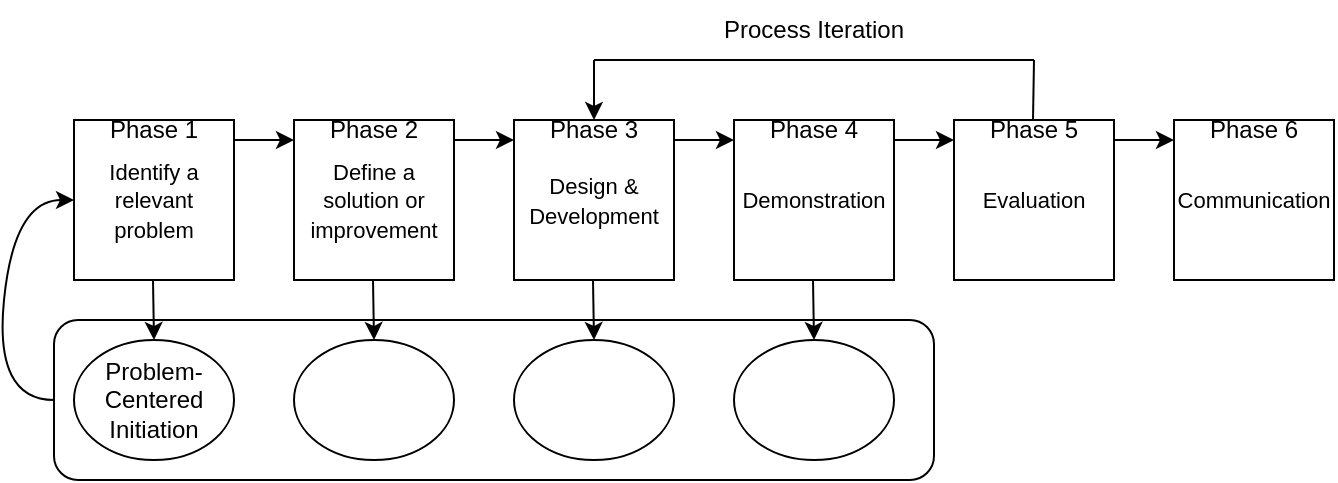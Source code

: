 <mxfile version="24.7.7">
  <diagram name="Page-1" id="jEW9U_bXJYBnuXSac5j7">
    <mxGraphModel dx="529" dy="294" grid="1" gridSize="10" guides="1" tooltips="1" connect="1" arrows="1" fold="1" page="1" pageScale="1" pageWidth="1169" pageHeight="827" math="0" shadow="0">
      <root>
        <mxCell id="0" />
        <mxCell id="1" parent="0" />
        <mxCell id="Z6GeiyVnoEUKx5BJEDNn-1" value="&lt;font style=&quot;font-size: 11px;&quot;&gt;Identify a relevant problem&lt;/font&gt;" style="whiteSpace=wrap;html=1;aspect=fixed;" parent="1" vertex="1">
          <mxGeometry x="130" y="100" width="80" height="80" as="geometry" />
        </mxCell>
        <mxCell id="Z6GeiyVnoEUKx5BJEDNn-2" value="&lt;font style=&quot;font-size: 11px;&quot;&gt;Define a solution or improvement&lt;/font&gt;" style="whiteSpace=wrap;html=1;aspect=fixed;" parent="1" vertex="1">
          <mxGeometry x="240" y="100" width="80" height="80" as="geometry" />
        </mxCell>
        <mxCell id="Z6GeiyVnoEUKx5BJEDNn-4" value="&lt;font style=&quot;font-size: 11px;&quot;&gt;Design &amp;amp; Development&lt;/font&gt;" style="whiteSpace=wrap;html=1;aspect=fixed;" parent="1" vertex="1">
          <mxGeometry x="350" y="100" width="80" height="80" as="geometry" />
        </mxCell>
        <mxCell id="Z6GeiyVnoEUKx5BJEDNn-5" value="&lt;font style=&quot;font-size: 11px;&quot;&gt;Demonstration&lt;/font&gt;" style="whiteSpace=wrap;html=1;aspect=fixed;" parent="1" vertex="1">
          <mxGeometry x="460" y="100" width="80" height="80" as="geometry" />
        </mxCell>
        <mxCell id="Z6GeiyVnoEUKx5BJEDNn-6" value="&lt;font style=&quot;font-size: 11px;&quot;&gt;Evaluation&lt;/font&gt;" style="whiteSpace=wrap;html=1;aspect=fixed;" parent="1" vertex="1">
          <mxGeometry x="570" y="100" width="80" height="80" as="geometry" />
        </mxCell>
        <mxCell id="Z6GeiyVnoEUKx5BJEDNn-7" value="&lt;font style=&quot;font-size: 11px;&quot;&gt;Communication&lt;/font&gt;" style="whiteSpace=wrap;html=1;aspect=fixed;" parent="1" vertex="1">
          <mxGeometry x="680" y="100" width="80" height="80" as="geometry" />
        </mxCell>
        <mxCell id="Z6GeiyVnoEUKx5BJEDNn-9" value="" style="endArrow=classic;html=1;rounded=0;" parent="1" edge="1">
          <mxGeometry width="50" height="50" relative="1" as="geometry">
            <mxPoint x="210" y="110" as="sourcePoint" />
            <mxPoint x="240" y="110" as="targetPoint" />
          </mxGeometry>
        </mxCell>
        <mxCell id="Z6GeiyVnoEUKx5BJEDNn-10" value="" style="endArrow=classic;html=1;rounded=0;" parent="1" edge="1">
          <mxGeometry width="50" height="50" relative="1" as="geometry">
            <mxPoint x="320" y="110" as="sourcePoint" />
            <mxPoint x="350" y="110" as="targetPoint" />
          </mxGeometry>
        </mxCell>
        <mxCell id="Z6GeiyVnoEUKx5BJEDNn-11" value="" style="endArrow=classic;html=1;rounded=0;" parent="1" edge="1">
          <mxGeometry width="50" height="50" relative="1" as="geometry">
            <mxPoint x="430" y="110" as="sourcePoint" />
            <mxPoint x="460" y="110" as="targetPoint" />
          </mxGeometry>
        </mxCell>
        <mxCell id="Z6GeiyVnoEUKx5BJEDNn-12" value="" style="endArrow=classic;html=1;rounded=0;" parent="1" edge="1">
          <mxGeometry width="50" height="50" relative="1" as="geometry">
            <mxPoint x="540" y="110" as="sourcePoint" />
            <mxPoint x="570" y="110" as="targetPoint" />
          </mxGeometry>
        </mxCell>
        <mxCell id="Z6GeiyVnoEUKx5BJEDNn-14" value="" style="endArrow=classic;html=1;rounded=0;" parent="1" edge="1">
          <mxGeometry width="50" height="50" relative="1" as="geometry">
            <mxPoint x="650" y="110" as="sourcePoint" />
            <mxPoint x="680" y="110" as="targetPoint" />
          </mxGeometry>
        </mxCell>
        <mxCell id="Z6GeiyVnoEUKx5BJEDNn-17" value="" style="endArrow=none;html=1;rounded=0;" parent="1" edge="1">
          <mxGeometry width="50" height="50" relative="1" as="geometry">
            <mxPoint x="609.5" y="100" as="sourcePoint" />
            <mxPoint x="610" y="70" as="targetPoint" />
          </mxGeometry>
        </mxCell>
        <mxCell id="Z6GeiyVnoEUKx5BJEDNn-18" value="" style="endArrow=none;html=1;rounded=0;" parent="1" edge="1">
          <mxGeometry width="50" height="50" relative="1" as="geometry">
            <mxPoint x="390" y="70" as="sourcePoint" />
            <mxPoint x="610" y="70" as="targetPoint" />
          </mxGeometry>
        </mxCell>
        <mxCell id="Z6GeiyVnoEUKx5BJEDNn-19" value="" style="endArrow=classic;html=1;rounded=0;" parent="1" edge="1">
          <mxGeometry width="50" height="50" relative="1" as="geometry">
            <mxPoint x="390" y="70" as="sourcePoint" />
            <mxPoint x="390" y="100" as="targetPoint" />
          </mxGeometry>
        </mxCell>
        <mxCell id="Z6GeiyVnoEUKx5BJEDNn-20" value="Process Iteration" style="text;html=1;align=center;verticalAlign=middle;whiteSpace=wrap;rounded=0;" parent="1" vertex="1">
          <mxGeometry x="440" y="40" width="120" height="30" as="geometry" />
        </mxCell>
        <mxCell id="Z6GeiyVnoEUKx5BJEDNn-21" value="Problem-Centered Initiation" style="ellipse;whiteSpace=wrap;html=1;" parent="1" vertex="1">
          <mxGeometry x="130" y="210" width="80" height="60" as="geometry" />
        </mxCell>
        <mxCell id="Z6GeiyVnoEUKx5BJEDNn-22" value="" style="endArrow=classic;html=1;rounded=0;" parent="1" edge="1">
          <mxGeometry width="50" height="50" relative="1" as="geometry">
            <mxPoint x="169.5" y="180" as="sourcePoint" />
            <mxPoint x="170" y="210" as="targetPoint" />
          </mxGeometry>
        </mxCell>
        <mxCell id="Z6GeiyVnoEUKx5BJEDNn-23" value="" style="ellipse;whiteSpace=wrap;html=1;" parent="1" vertex="1">
          <mxGeometry x="240" y="210" width="80" height="60" as="geometry" />
        </mxCell>
        <mxCell id="Z6GeiyVnoEUKx5BJEDNn-24" value="" style="ellipse;whiteSpace=wrap;html=1;" parent="1" vertex="1">
          <mxGeometry x="350" y="210" width="80" height="60" as="geometry" />
        </mxCell>
        <mxCell id="Z6GeiyVnoEUKx5BJEDNn-25" value="" style="ellipse;whiteSpace=wrap;html=1;" parent="1" vertex="1">
          <mxGeometry x="460" y="210" width="80" height="60" as="geometry" />
        </mxCell>
        <mxCell id="Z6GeiyVnoEUKx5BJEDNn-26" value="" style="endArrow=classic;html=1;rounded=0;" parent="1" edge="1">
          <mxGeometry width="50" height="50" relative="1" as="geometry">
            <mxPoint x="279.5" y="180" as="sourcePoint" />
            <mxPoint x="280" y="210" as="targetPoint" />
          </mxGeometry>
        </mxCell>
        <mxCell id="Z6GeiyVnoEUKx5BJEDNn-27" value="" style="endArrow=classic;html=1;rounded=0;" parent="1" edge="1">
          <mxGeometry width="50" height="50" relative="1" as="geometry">
            <mxPoint x="389.5" y="180" as="sourcePoint" />
            <mxPoint x="390" y="210" as="targetPoint" />
          </mxGeometry>
        </mxCell>
        <mxCell id="Z6GeiyVnoEUKx5BJEDNn-28" value="" style="endArrow=classic;html=1;rounded=0;" parent="1" edge="1">
          <mxGeometry width="50" height="50" relative="1" as="geometry">
            <mxPoint x="499.5" y="180" as="sourcePoint" />
            <mxPoint x="500" y="210" as="targetPoint" />
          </mxGeometry>
        </mxCell>
        <mxCell id="Z6GeiyVnoEUKx5BJEDNn-29" value="" style="rounded=1;whiteSpace=wrap;html=1;fillColor=none;" parent="1" vertex="1">
          <mxGeometry x="120" y="200" width="440" height="80" as="geometry" />
        </mxCell>
        <mxCell id="Z6GeiyVnoEUKx5BJEDNn-30" value="" style="curved=1;endArrow=classic;html=1;rounded=0;exitX=0;exitY=0.5;exitDx=0;exitDy=0;entryX=0;entryY=0.5;entryDx=0;entryDy=0;" parent="1" source="Z6GeiyVnoEUKx5BJEDNn-29" target="Z6GeiyVnoEUKx5BJEDNn-1" edge="1">
          <mxGeometry width="50" height="50" relative="1" as="geometry">
            <mxPoint x="60" y="250" as="sourcePoint" />
            <mxPoint x="110" y="200" as="targetPoint" />
            <Array as="points">
              <mxPoint x="90" y="240" />
              <mxPoint x="100" y="140" />
            </Array>
          </mxGeometry>
        </mxCell>
        <mxCell id="5tsD0YzkWhCfS1TCN_z1-1" value="Phase 1" style="text;html=1;align=center;verticalAlign=middle;whiteSpace=wrap;rounded=0;" parent="1" vertex="1">
          <mxGeometry x="130" y="100" width="80" height="10" as="geometry" />
        </mxCell>
        <mxCell id="5tsD0YzkWhCfS1TCN_z1-3" value="Phase 2" style="text;html=1;align=center;verticalAlign=middle;whiteSpace=wrap;rounded=0;" parent="1" vertex="1">
          <mxGeometry x="240" y="100" width="80" height="10" as="geometry" />
        </mxCell>
        <mxCell id="5tsD0YzkWhCfS1TCN_z1-4" value="Phase 3" style="text;html=1;align=center;verticalAlign=middle;whiteSpace=wrap;rounded=0;" parent="1" vertex="1">
          <mxGeometry x="350" y="100" width="80" height="10" as="geometry" />
        </mxCell>
        <mxCell id="5tsD0YzkWhCfS1TCN_z1-5" value="Phase 4" style="text;html=1;align=center;verticalAlign=middle;whiteSpace=wrap;rounded=0;" parent="1" vertex="1">
          <mxGeometry x="460" y="100" width="80" height="10" as="geometry" />
        </mxCell>
        <mxCell id="5tsD0YzkWhCfS1TCN_z1-6" value="Phase 5&lt;span style=&quot;color: rgba(0, 0, 0, 0); font-family: monospace; font-size: 0px; text-align: start; text-wrap: nowrap;&quot;&gt;%3CmxGraphModel%3E%3Croot%3E%3CmxCell%20id%3D%220%22%2F%3E%3CmxCell%20id%3D%221%22%20parent%3D%220%22%2F%3E%3CmxCell%20id%3D%222%22%20value%3D%22Phase%203%22%20style%3D%22text%3Bhtml%3D1%3Balign%3Dcenter%3BverticalAlign%3Dmiddle%3BwhiteSpace%3Dwrap%3Brounded%3D0%3B%22%20vertex%3D%221%22%20parent%3D%221%22%3E%3CmxGeometry%20x%3D%22350%22%20y%3D%22100%22%20width%3D%2280%22%20height%3D%2210%22%20as%3D%22geometry%22%2F%3E%3C%2FmxCell%3E%3C%2Froot%3E%3C%2FmxGraphModel%3E&lt;/span&gt;" style="text;html=1;align=center;verticalAlign=middle;whiteSpace=wrap;rounded=0;" parent="1" vertex="1">
          <mxGeometry x="570" y="100" width="80" height="10" as="geometry" />
        </mxCell>
        <mxCell id="5tsD0YzkWhCfS1TCN_z1-7" value="Phase 6" style="text;html=1;align=center;verticalAlign=middle;whiteSpace=wrap;rounded=0;" parent="1" vertex="1">
          <mxGeometry x="680" y="100" width="80" height="10" as="geometry" />
        </mxCell>
      </root>
    </mxGraphModel>
  </diagram>
</mxfile>
